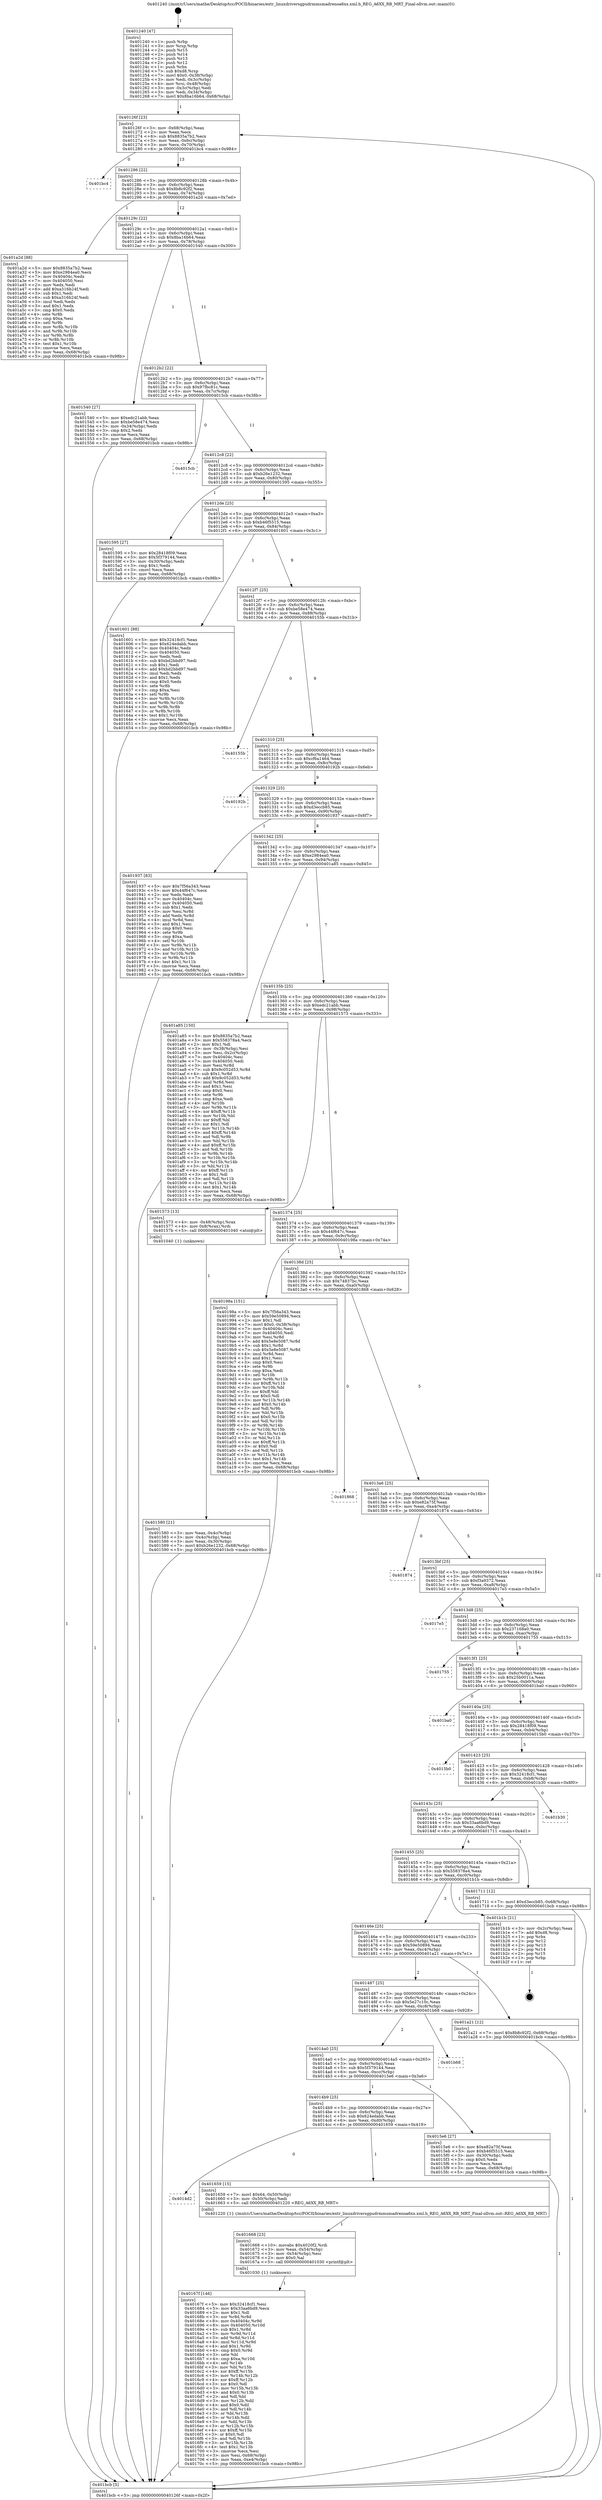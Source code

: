 digraph "0x401240" {
  label = "0x401240 (/mnt/c/Users/mathe/Desktop/tcc/POCII/binaries/extr_linuxdriversgpudrmmsmadrenoa6xx.xml.h_REG_A6XX_RB_MRT_Final-ollvm.out::main(0))"
  labelloc = "t"
  node[shape=record]

  Entry [label="",width=0.3,height=0.3,shape=circle,fillcolor=black,style=filled]
  "0x40126f" [label="{
     0x40126f [23]\l
     | [instrs]\l
     &nbsp;&nbsp;0x40126f \<+3\>: mov -0x68(%rbp),%eax\l
     &nbsp;&nbsp;0x401272 \<+2\>: mov %eax,%ecx\l
     &nbsp;&nbsp;0x401274 \<+6\>: sub $0x8835a7b2,%ecx\l
     &nbsp;&nbsp;0x40127a \<+3\>: mov %eax,-0x6c(%rbp)\l
     &nbsp;&nbsp;0x40127d \<+3\>: mov %ecx,-0x70(%rbp)\l
     &nbsp;&nbsp;0x401280 \<+6\>: je 0000000000401bc4 \<main+0x984\>\l
  }"]
  "0x401bc4" [label="{
     0x401bc4\l
  }", style=dashed]
  "0x401286" [label="{
     0x401286 [22]\l
     | [instrs]\l
     &nbsp;&nbsp;0x401286 \<+5\>: jmp 000000000040128b \<main+0x4b\>\l
     &nbsp;&nbsp;0x40128b \<+3\>: mov -0x6c(%rbp),%eax\l
     &nbsp;&nbsp;0x40128e \<+5\>: sub $0x8b8c92f2,%eax\l
     &nbsp;&nbsp;0x401293 \<+3\>: mov %eax,-0x74(%rbp)\l
     &nbsp;&nbsp;0x401296 \<+6\>: je 0000000000401a2d \<main+0x7ed\>\l
  }"]
  Exit [label="",width=0.3,height=0.3,shape=circle,fillcolor=black,style=filled,peripheries=2]
  "0x401a2d" [label="{
     0x401a2d [88]\l
     | [instrs]\l
     &nbsp;&nbsp;0x401a2d \<+5\>: mov $0x8835a7b2,%eax\l
     &nbsp;&nbsp;0x401a32 \<+5\>: mov $0xe2984ea0,%ecx\l
     &nbsp;&nbsp;0x401a37 \<+7\>: mov 0x40404c,%edx\l
     &nbsp;&nbsp;0x401a3e \<+7\>: mov 0x404050,%esi\l
     &nbsp;&nbsp;0x401a45 \<+2\>: mov %edx,%edi\l
     &nbsp;&nbsp;0x401a47 \<+6\>: add $0xa316b24f,%edi\l
     &nbsp;&nbsp;0x401a4d \<+3\>: sub $0x1,%edi\l
     &nbsp;&nbsp;0x401a50 \<+6\>: sub $0xa316b24f,%edi\l
     &nbsp;&nbsp;0x401a56 \<+3\>: imul %edi,%edx\l
     &nbsp;&nbsp;0x401a59 \<+3\>: and $0x1,%edx\l
     &nbsp;&nbsp;0x401a5c \<+3\>: cmp $0x0,%edx\l
     &nbsp;&nbsp;0x401a5f \<+4\>: sete %r8b\l
     &nbsp;&nbsp;0x401a63 \<+3\>: cmp $0xa,%esi\l
     &nbsp;&nbsp;0x401a66 \<+4\>: setl %r9b\l
     &nbsp;&nbsp;0x401a6a \<+3\>: mov %r8b,%r10b\l
     &nbsp;&nbsp;0x401a6d \<+3\>: and %r9b,%r10b\l
     &nbsp;&nbsp;0x401a70 \<+3\>: xor %r9b,%r8b\l
     &nbsp;&nbsp;0x401a73 \<+3\>: or %r8b,%r10b\l
     &nbsp;&nbsp;0x401a76 \<+4\>: test $0x1,%r10b\l
     &nbsp;&nbsp;0x401a7a \<+3\>: cmovne %ecx,%eax\l
     &nbsp;&nbsp;0x401a7d \<+3\>: mov %eax,-0x68(%rbp)\l
     &nbsp;&nbsp;0x401a80 \<+5\>: jmp 0000000000401bcb \<main+0x98b\>\l
  }"]
  "0x40129c" [label="{
     0x40129c [22]\l
     | [instrs]\l
     &nbsp;&nbsp;0x40129c \<+5\>: jmp 00000000004012a1 \<main+0x61\>\l
     &nbsp;&nbsp;0x4012a1 \<+3\>: mov -0x6c(%rbp),%eax\l
     &nbsp;&nbsp;0x4012a4 \<+5\>: sub $0x8ba16b64,%eax\l
     &nbsp;&nbsp;0x4012a9 \<+3\>: mov %eax,-0x78(%rbp)\l
     &nbsp;&nbsp;0x4012ac \<+6\>: je 0000000000401540 \<main+0x300\>\l
  }"]
  "0x40167f" [label="{
     0x40167f [146]\l
     | [instrs]\l
     &nbsp;&nbsp;0x40167f \<+5\>: mov $0x32418cf1,%esi\l
     &nbsp;&nbsp;0x401684 \<+5\>: mov $0x33aa6bd9,%ecx\l
     &nbsp;&nbsp;0x401689 \<+2\>: mov $0x1,%dl\l
     &nbsp;&nbsp;0x40168b \<+3\>: xor %r8d,%r8d\l
     &nbsp;&nbsp;0x40168e \<+8\>: mov 0x40404c,%r9d\l
     &nbsp;&nbsp;0x401696 \<+8\>: mov 0x404050,%r10d\l
     &nbsp;&nbsp;0x40169e \<+4\>: sub $0x1,%r8d\l
     &nbsp;&nbsp;0x4016a2 \<+3\>: mov %r9d,%r11d\l
     &nbsp;&nbsp;0x4016a5 \<+3\>: add %r8d,%r11d\l
     &nbsp;&nbsp;0x4016a8 \<+4\>: imul %r11d,%r9d\l
     &nbsp;&nbsp;0x4016ac \<+4\>: and $0x1,%r9d\l
     &nbsp;&nbsp;0x4016b0 \<+4\>: cmp $0x0,%r9d\l
     &nbsp;&nbsp;0x4016b4 \<+3\>: sete %bl\l
     &nbsp;&nbsp;0x4016b7 \<+4\>: cmp $0xa,%r10d\l
     &nbsp;&nbsp;0x4016bb \<+4\>: setl %r14b\l
     &nbsp;&nbsp;0x4016bf \<+3\>: mov %bl,%r15b\l
     &nbsp;&nbsp;0x4016c2 \<+4\>: xor $0xff,%r15b\l
     &nbsp;&nbsp;0x4016c6 \<+3\>: mov %r14b,%r12b\l
     &nbsp;&nbsp;0x4016c9 \<+4\>: xor $0xff,%r12b\l
     &nbsp;&nbsp;0x4016cd \<+3\>: xor $0x0,%dl\l
     &nbsp;&nbsp;0x4016d0 \<+3\>: mov %r15b,%r13b\l
     &nbsp;&nbsp;0x4016d3 \<+4\>: and $0x0,%r13b\l
     &nbsp;&nbsp;0x4016d7 \<+2\>: and %dl,%bl\l
     &nbsp;&nbsp;0x4016d9 \<+3\>: mov %r12b,%dil\l
     &nbsp;&nbsp;0x4016dc \<+4\>: and $0x0,%dil\l
     &nbsp;&nbsp;0x4016e0 \<+3\>: and %dl,%r14b\l
     &nbsp;&nbsp;0x4016e3 \<+3\>: or %bl,%r13b\l
     &nbsp;&nbsp;0x4016e6 \<+3\>: or %r14b,%dil\l
     &nbsp;&nbsp;0x4016e9 \<+3\>: xor %dil,%r13b\l
     &nbsp;&nbsp;0x4016ec \<+3\>: or %r12b,%r15b\l
     &nbsp;&nbsp;0x4016ef \<+4\>: xor $0xff,%r15b\l
     &nbsp;&nbsp;0x4016f3 \<+3\>: or $0x0,%dl\l
     &nbsp;&nbsp;0x4016f6 \<+3\>: and %dl,%r15b\l
     &nbsp;&nbsp;0x4016f9 \<+3\>: or %r15b,%r13b\l
     &nbsp;&nbsp;0x4016fc \<+4\>: test $0x1,%r13b\l
     &nbsp;&nbsp;0x401700 \<+3\>: cmovne %ecx,%esi\l
     &nbsp;&nbsp;0x401703 \<+3\>: mov %esi,-0x68(%rbp)\l
     &nbsp;&nbsp;0x401706 \<+6\>: mov %eax,-0xe4(%rbp)\l
     &nbsp;&nbsp;0x40170c \<+5\>: jmp 0000000000401bcb \<main+0x98b\>\l
  }"]
  "0x401540" [label="{
     0x401540 [27]\l
     | [instrs]\l
     &nbsp;&nbsp;0x401540 \<+5\>: mov $0xedc21abb,%eax\l
     &nbsp;&nbsp;0x401545 \<+5\>: mov $0xbe58e474,%ecx\l
     &nbsp;&nbsp;0x40154a \<+3\>: mov -0x34(%rbp),%edx\l
     &nbsp;&nbsp;0x40154d \<+3\>: cmp $0x2,%edx\l
     &nbsp;&nbsp;0x401550 \<+3\>: cmovne %ecx,%eax\l
     &nbsp;&nbsp;0x401553 \<+3\>: mov %eax,-0x68(%rbp)\l
     &nbsp;&nbsp;0x401556 \<+5\>: jmp 0000000000401bcb \<main+0x98b\>\l
  }"]
  "0x4012b2" [label="{
     0x4012b2 [22]\l
     | [instrs]\l
     &nbsp;&nbsp;0x4012b2 \<+5\>: jmp 00000000004012b7 \<main+0x77\>\l
     &nbsp;&nbsp;0x4012b7 \<+3\>: mov -0x6c(%rbp),%eax\l
     &nbsp;&nbsp;0x4012ba \<+5\>: sub $0x97fbc81c,%eax\l
     &nbsp;&nbsp;0x4012bf \<+3\>: mov %eax,-0x7c(%rbp)\l
     &nbsp;&nbsp;0x4012c2 \<+6\>: je 00000000004015cb \<main+0x38b\>\l
  }"]
  "0x401bcb" [label="{
     0x401bcb [5]\l
     | [instrs]\l
     &nbsp;&nbsp;0x401bcb \<+5\>: jmp 000000000040126f \<main+0x2f\>\l
  }"]
  "0x401240" [label="{
     0x401240 [47]\l
     | [instrs]\l
     &nbsp;&nbsp;0x401240 \<+1\>: push %rbp\l
     &nbsp;&nbsp;0x401241 \<+3\>: mov %rsp,%rbp\l
     &nbsp;&nbsp;0x401244 \<+2\>: push %r15\l
     &nbsp;&nbsp;0x401246 \<+2\>: push %r14\l
     &nbsp;&nbsp;0x401248 \<+2\>: push %r13\l
     &nbsp;&nbsp;0x40124a \<+2\>: push %r12\l
     &nbsp;&nbsp;0x40124c \<+1\>: push %rbx\l
     &nbsp;&nbsp;0x40124d \<+7\>: sub $0xd8,%rsp\l
     &nbsp;&nbsp;0x401254 \<+7\>: movl $0x0,-0x38(%rbp)\l
     &nbsp;&nbsp;0x40125b \<+3\>: mov %edi,-0x3c(%rbp)\l
     &nbsp;&nbsp;0x40125e \<+4\>: mov %rsi,-0x48(%rbp)\l
     &nbsp;&nbsp;0x401262 \<+3\>: mov -0x3c(%rbp),%edi\l
     &nbsp;&nbsp;0x401265 \<+3\>: mov %edi,-0x34(%rbp)\l
     &nbsp;&nbsp;0x401268 \<+7\>: movl $0x8ba16b64,-0x68(%rbp)\l
  }"]
  "0x401668" [label="{
     0x401668 [23]\l
     | [instrs]\l
     &nbsp;&nbsp;0x401668 \<+10\>: movabs $0x4020f2,%rdi\l
     &nbsp;&nbsp;0x401672 \<+3\>: mov %eax,-0x54(%rbp)\l
     &nbsp;&nbsp;0x401675 \<+3\>: mov -0x54(%rbp),%esi\l
     &nbsp;&nbsp;0x401678 \<+2\>: mov $0x0,%al\l
     &nbsp;&nbsp;0x40167a \<+5\>: call 0000000000401030 \<printf@plt\>\l
     | [calls]\l
     &nbsp;&nbsp;0x401030 \{1\} (unknown)\l
  }"]
  "0x4015cb" [label="{
     0x4015cb\l
  }", style=dashed]
  "0x4012c8" [label="{
     0x4012c8 [22]\l
     | [instrs]\l
     &nbsp;&nbsp;0x4012c8 \<+5\>: jmp 00000000004012cd \<main+0x8d\>\l
     &nbsp;&nbsp;0x4012cd \<+3\>: mov -0x6c(%rbp),%eax\l
     &nbsp;&nbsp;0x4012d0 \<+5\>: sub $0xb26e1232,%eax\l
     &nbsp;&nbsp;0x4012d5 \<+3\>: mov %eax,-0x80(%rbp)\l
     &nbsp;&nbsp;0x4012d8 \<+6\>: je 0000000000401595 \<main+0x355\>\l
  }"]
  "0x4014d2" [label="{
     0x4014d2\l
  }", style=dashed]
  "0x401595" [label="{
     0x401595 [27]\l
     | [instrs]\l
     &nbsp;&nbsp;0x401595 \<+5\>: mov $0x28418f09,%eax\l
     &nbsp;&nbsp;0x40159a \<+5\>: mov $0x5f379144,%ecx\l
     &nbsp;&nbsp;0x40159f \<+3\>: mov -0x30(%rbp),%edx\l
     &nbsp;&nbsp;0x4015a2 \<+3\>: cmp $0x1,%edx\l
     &nbsp;&nbsp;0x4015a5 \<+3\>: cmovl %ecx,%eax\l
     &nbsp;&nbsp;0x4015a8 \<+3\>: mov %eax,-0x68(%rbp)\l
     &nbsp;&nbsp;0x4015ab \<+5\>: jmp 0000000000401bcb \<main+0x98b\>\l
  }"]
  "0x4012de" [label="{
     0x4012de [25]\l
     | [instrs]\l
     &nbsp;&nbsp;0x4012de \<+5\>: jmp 00000000004012e3 \<main+0xa3\>\l
     &nbsp;&nbsp;0x4012e3 \<+3\>: mov -0x6c(%rbp),%eax\l
     &nbsp;&nbsp;0x4012e6 \<+5\>: sub $0xb46f5515,%eax\l
     &nbsp;&nbsp;0x4012eb \<+6\>: mov %eax,-0x84(%rbp)\l
     &nbsp;&nbsp;0x4012f1 \<+6\>: je 0000000000401601 \<main+0x3c1\>\l
  }"]
  "0x401659" [label="{
     0x401659 [15]\l
     | [instrs]\l
     &nbsp;&nbsp;0x401659 \<+7\>: movl $0x64,-0x50(%rbp)\l
     &nbsp;&nbsp;0x401660 \<+3\>: mov -0x50(%rbp),%edi\l
     &nbsp;&nbsp;0x401663 \<+5\>: call 0000000000401220 \<REG_A6XX_RB_MRT\>\l
     | [calls]\l
     &nbsp;&nbsp;0x401220 \{1\} (/mnt/c/Users/mathe/Desktop/tcc/POCII/binaries/extr_linuxdriversgpudrmmsmadrenoa6xx.xml.h_REG_A6XX_RB_MRT_Final-ollvm.out::REG_A6XX_RB_MRT)\l
  }"]
  "0x401601" [label="{
     0x401601 [88]\l
     | [instrs]\l
     &nbsp;&nbsp;0x401601 \<+5\>: mov $0x32418cf1,%eax\l
     &nbsp;&nbsp;0x401606 \<+5\>: mov $0x624edabb,%ecx\l
     &nbsp;&nbsp;0x40160b \<+7\>: mov 0x40404c,%edx\l
     &nbsp;&nbsp;0x401612 \<+7\>: mov 0x404050,%esi\l
     &nbsp;&nbsp;0x401619 \<+2\>: mov %edx,%edi\l
     &nbsp;&nbsp;0x40161b \<+6\>: sub $0xbd2bbd97,%edi\l
     &nbsp;&nbsp;0x401621 \<+3\>: sub $0x1,%edi\l
     &nbsp;&nbsp;0x401624 \<+6\>: add $0xbd2bbd97,%edi\l
     &nbsp;&nbsp;0x40162a \<+3\>: imul %edi,%edx\l
     &nbsp;&nbsp;0x40162d \<+3\>: and $0x1,%edx\l
     &nbsp;&nbsp;0x401630 \<+3\>: cmp $0x0,%edx\l
     &nbsp;&nbsp;0x401633 \<+4\>: sete %r8b\l
     &nbsp;&nbsp;0x401637 \<+3\>: cmp $0xa,%esi\l
     &nbsp;&nbsp;0x40163a \<+4\>: setl %r9b\l
     &nbsp;&nbsp;0x40163e \<+3\>: mov %r8b,%r10b\l
     &nbsp;&nbsp;0x401641 \<+3\>: and %r9b,%r10b\l
     &nbsp;&nbsp;0x401644 \<+3\>: xor %r9b,%r8b\l
     &nbsp;&nbsp;0x401647 \<+3\>: or %r8b,%r10b\l
     &nbsp;&nbsp;0x40164a \<+4\>: test $0x1,%r10b\l
     &nbsp;&nbsp;0x40164e \<+3\>: cmovne %ecx,%eax\l
     &nbsp;&nbsp;0x401651 \<+3\>: mov %eax,-0x68(%rbp)\l
     &nbsp;&nbsp;0x401654 \<+5\>: jmp 0000000000401bcb \<main+0x98b\>\l
  }"]
  "0x4012f7" [label="{
     0x4012f7 [25]\l
     | [instrs]\l
     &nbsp;&nbsp;0x4012f7 \<+5\>: jmp 00000000004012fc \<main+0xbc\>\l
     &nbsp;&nbsp;0x4012fc \<+3\>: mov -0x6c(%rbp),%eax\l
     &nbsp;&nbsp;0x4012ff \<+5\>: sub $0xbe58e474,%eax\l
     &nbsp;&nbsp;0x401304 \<+6\>: mov %eax,-0x88(%rbp)\l
     &nbsp;&nbsp;0x40130a \<+6\>: je 000000000040155b \<main+0x31b\>\l
  }"]
  "0x4014b9" [label="{
     0x4014b9 [25]\l
     | [instrs]\l
     &nbsp;&nbsp;0x4014b9 \<+5\>: jmp 00000000004014be \<main+0x27e\>\l
     &nbsp;&nbsp;0x4014be \<+3\>: mov -0x6c(%rbp),%eax\l
     &nbsp;&nbsp;0x4014c1 \<+5\>: sub $0x624edabb,%eax\l
     &nbsp;&nbsp;0x4014c6 \<+6\>: mov %eax,-0xd0(%rbp)\l
     &nbsp;&nbsp;0x4014cc \<+6\>: je 0000000000401659 \<main+0x419\>\l
  }"]
  "0x40155b" [label="{
     0x40155b\l
  }", style=dashed]
  "0x401310" [label="{
     0x401310 [25]\l
     | [instrs]\l
     &nbsp;&nbsp;0x401310 \<+5\>: jmp 0000000000401315 \<main+0xd5\>\l
     &nbsp;&nbsp;0x401315 \<+3\>: mov -0x6c(%rbp),%eax\l
     &nbsp;&nbsp;0x401318 \<+5\>: sub $0xcf6a1464,%eax\l
     &nbsp;&nbsp;0x40131d \<+6\>: mov %eax,-0x8c(%rbp)\l
     &nbsp;&nbsp;0x401323 \<+6\>: je 000000000040192b \<main+0x6eb\>\l
  }"]
  "0x4015e6" [label="{
     0x4015e6 [27]\l
     | [instrs]\l
     &nbsp;&nbsp;0x4015e6 \<+5\>: mov $0xe82a75f,%eax\l
     &nbsp;&nbsp;0x4015eb \<+5\>: mov $0xb46f5515,%ecx\l
     &nbsp;&nbsp;0x4015f0 \<+3\>: mov -0x30(%rbp),%edx\l
     &nbsp;&nbsp;0x4015f3 \<+3\>: cmp $0x0,%edx\l
     &nbsp;&nbsp;0x4015f6 \<+3\>: cmove %ecx,%eax\l
     &nbsp;&nbsp;0x4015f9 \<+3\>: mov %eax,-0x68(%rbp)\l
     &nbsp;&nbsp;0x4015fc \<+5\>: jmp 0000000000401bcb \<main+0x98b\>\l
  }"]
  "0x40192b" [label="{
     0x40192b\l
  }", style=dashed]
  "0x401329" [label="{
     0x401329 [25]\l
     | [instrs]\l
     &nbsp;&nbsp;0x401329 \<+5\>: jmp 000000000040132e \<main+0xee\>\l
     &nbsp;&nbsp;0x40132e \<+3\>: mov -0x6c(%rbp),%eax\l
     &nbsp;&nbsp;0x401331 \<+5\>: sub $0xd3eccb85,%eax\l
     &nbsp;&nbsp;0x401336 \<+6\>: mov %eax,-0x90(%rbp)\l
     &nbsp;&nbsp;0x40133c \<+6\>: je 0000000000401937 \<main+0x6f7\>\l
  }"]
  "0x4014a0" [label="{
     0x4014a0 [25]\l
     | [instrs]\l
     &nbsp;&nbsp;0x4014a0 \<+5\>: jmp 00000000004014a5 \<main+0x265\>\l
     &nbsp;&nbsp;0x4014a5 \<+3\>: mov -0x6c(%rbp),%eax\l
     &nbsp;&nbsp;0x4014a8 \<+5\>: sub $0x5f379144,%eax\l
     &nbsp;&nbsp;0x4014ad \<+6\>: mov %eax,-0xcc(%rbp)\l
     &nbsp;&nbsp;0x4014b3 \<+6\>: je 00000000004015e6 \<main+0x3a6\>\l
  }"]
  "0x401937" [label="{
     0x401937 [83]\l
     | [instrs]\l
     &nbsp;&nbsp;0x401937 \<+5\>: mov $0x7f56a343,%eax\l
     &nbsp;&nbsp;0x40193c \<+5\>: mov $0x44f647c,%ecx\l
     &nbsp;&nbsp;0x401941 \<+2\>: xor %edx,%edx\l
     &nbsp;&nbsp;0x401943 \<+7\>: mov 0x40404c,%esi\l
     &nbsp;&nbsp;0x40194a \<+7\>: mov 0x404050,%edi\l
     &nbsp;&nbsp;0x401951 \<+3\>: sub $0x1,%edx\l
     &nbsp;&nbsp;0x401954 \<+3\>: mov %esi,%r8d\l
     &nbsp;&nbsp;0x401957 \<+3\>: add %edx,%r8d\l
     &nbsp;&nbsp;0x40195a \<+4\>: imul %r8d,%esi\l
     &nbsp;&nbsp;0x40195e \<+3\>: and $0x1,%esi\l
     &nbsp;&nbsp;0x401961 \<+3\>: cmp $0x0,%esi\l
     &nbsp;&nbsp;0x401964 \<+4\>: sete %r9b\l
     &nbsp;&nbsp;0x401968 \<+3\>: cmp $0xa,%edi\l
     &nbsp;&nbsp;0x40196b \<+4\>: setl %r10b\l
     &nbsp;&nbsp;0x40196f \<+3\>: mov %r9b,%r11b\l
     &nbsp;&nbsp;0x401972 \<+3\>: and %r10b,%r11b\l
     &nbsp;&nbsp;0x401975 \<+3\>: xor %r10b,%r9b\l
     &nbsp;&nbsp;0x401978 \<+3\>: or %r9b,%r11b\l
     &nbsp;&nbsp;0x40197b \<+4\>: test $0x1,%r11b\l
     &nbsp;&nbsp;0x40197f \<+3\>: cmovne %ecx,%eax\l
     &nbsp;&nbsp;0x401982 \<+3\>: mov %eax,-0x68(%rbp)\l
     &nbsp;&nbsp;0x401985 \<+5\>: jmp 0000000000401bcb \<main+0x98b\>\l
  }"]
  "0x401342" [label="{
     0x401342 [25]\l
     | [instrs]\l
     &nbsp;&nbsp;0x401342 \<+5\>: jmp 0000000000401347 \<main+0x107\>\l
     &nbsp;&nbsp;0x401347 \<+3\>: mov -0x6c(%rbp),%eax\l
     &nbsp;&nbsp;0x40134a \<+5\>: sub $0xe2984ea0,%eax\l
     &nbsp;&nbsp;0x40134f \<+6\>: mov %eax,-0x94(%rbp)\l
     &nbsp;&nbsp;0x401355 \<+6\>: je 0000000000401a85 \<main+0x845\>\l
  }"]
  "0x401b68" [label="{
     0x401b68\l
  }", style=dashed]
  "0x401a85" [label="{
     0x401a85 [150]\l
     | [instrs]\l
     &nbsp;&nbsp;0x401a85 \<+5\>: mov $0x8835a7b2,%eax\l
     &nbsp;&nbsp;0x401a8a \<+5\>: mov $0x558378a4,%ecx\l
     &nbsp;&nbsp;0x401a8f \<+2\>: mov $0x1,%dl\l
     &nbsp;&nbsp;0x401a91 \<+3\>: mov -0x38(%rbp),%esi\l
     &nbsp;&nbsp;0x401a94 \<+3\>: mov %esi,-0x2c(%rbp)\l
     &nbsp;&nbsp;0x401a97 \<+7\>: mov 0x40404c,%esi\l
     &nbsp;&nbsp;0x401a9e \<+7\>: mov 0x404050,%edi\l
     &nbsp;&nbsp;0x401aa5 \<+3\>: mov %esi,%r8d\l
     &nbsp;&nbsp;0x401aa8 \<+7\>: sub $0x9c052d53,%r8d\l
     &nbsp;&nbsp;0x401aaf \<+4\>: sub $0x1,%r8d\l
     &nbsp;&nbsp;0x401ab3 \<+7\>: add $0x9c052d53,%r8d\l
     &nbsp;&nbsp;0x401aba \<+4\>: imul %r8d,%esi\l
     &nbsp;&nbsp;0x401abe \<+3\>: and $0x1,%esi\l
     &nbsp;&nbsp;0x401ac1 \<+3\>: cmp $0x0,%esi\l
     &nbsp;&nbsp;0x401ac4 \<+4\>: sete %r9b\l
     &nbsp;&nbsp;0x401ac8 \<+3\>: cmp $0xa,%edi\l
     &nbsp;&nbsp;0x401acb \<+4\>: setl %r10b\l
     &nbsp;&nbsp;0x401acf \<+3\>: mov %r9b,%r11b\l
     &nbsp;&nbsp;0x401ad2 \<+4\>: xor $0xff,%r11b\l
     &nbsp;&nbsp;0x401ad6 \<+3\>: mov %r10b,%bl\l
     &nbsp;&nbsp;0x401ad9 \<+3\>: xor $0xff,%bl\l
     &nbsp;&nbsp;0x401adc \<+3\>: xor $0x1,%dl\l
     &nbsp;&nbsp;0x401adf \<+3\>: mov %r11b,%r14b\l
     &nbsp;&nbsp;0x401ae2 \<+4\>: and $0xff,%r14b\l
     &nbsp;&nbsp;0x401ae6 \<+3\>: and %dl,%r9b\l
     &nbsp;&nbsp;0x401ae9 \<+3\>: mov %bl,%r15b\l
     &nbsp;&nbsp;0x401aec \<+4\>: and $0xff,%r15b\l
     &nbsp;&nbsp;0x401af0 \<+3\>: and %dl,%r10b\l
     &nbsp;&nbsp;0x401af3 \<+3\>: or %r9b,%r14b\l
     &nbsp;&nbsp;0x401af6 \<+3\>: or %r10b,%r15b\l
     &nbsp;&nbsp;0x401af9 \<+3\>: xor %r15b,%r14b\l
     &nbsp;&nbsp;0x401afc \<+3\>: or %bl,%r11b\l
     &nbsp;&nbsp;0x401aff \<+4\>: xor $0xff,%r11b\l
     &nbsp;&nbsp;0x401b03 \<+3\>: or $0x1,%dl\l
     &nbsp;&nbsp;0x401b06 \<+3\>: and %dl,%r11b\l
     &nbsp;&nbsp;0x401b09 \<+3\>: or %r11b,%r14b\l
     &nbsp;&nbsp;0x401b0c \<+4\>: test $0x1,%r14b\l
     &nbsp;&nbsp;0x401b10 \<+3\>: cmovne %ecx,%eax\l
     &nbsp;&nbsp;0x401b13 \<+3\>: mov %eax,-0x68(%rbp)\l
     &nbsp;&nbsp;0x401b16 \<+5\>: jmp 0000000000401bcb \<main+0x98b\>\l
  }"]
  "0x40135b" [label="{
     0x40135b [25]\l
     | [instrs]\l
     &nbsp;&nbsp;0x40135b \<+5\>: jmp 0000000000401360 \<main+0x120\>\l
     &nbsp;&nbsp;0x401360 \<+3\>: mov -0x6c(%rbp),%eax\l
     &nbsp;&nbsp;0x401363 \<+5\>: sub $0xedc21abb,%eax\l
     &nbsp;&nbsp;0x401368 \<+6\>: mov %eax,-0x98(%rbp)\l
     &nbsp;&nbsp;0x40136e \<+6\>: je 0000000000401573 \<main+0x333\>\l
  }"]
  "0x401487" [label="{
     0x401487 [25]\l
     | [instrs]\l
     &nbsp;&nbsp;0x401487 \<+5\>: jmp 000000000040148c \<main+0x24c\>\l
     &nbsp;&nbsp;0x40148c \<+3\>: mov -0x6c(%rbp),%eax\l
     &nbsp;&nbsp;0x40148f \<+5\>: sub $0x5e27c10c,%eax\l
     &nbsp;&nbsp;0x401494 \<+6\>: mov %eax,-0xc8(%rbp)\l
     &nbsp;&nbsp;0x40149a \<+6\>: je 0000000000401b68 \<main+0x928\>\l
  }"]
  "0x401573" [label="{
     0x401573 [13]\l
     | [instrs]\l
     &nbsp;&nbsp;0x401573 \<+4\>: mov -0x48(%rbp),%rax\l
     &nbsp;&nbsp;0x401577 \<+4\>: mov 0x8(%rax),%rdi\l
     &nbsp;&nbsp;0x40157b \<+5\>: call 0000000000401040 \<atoi@plt\>\l
     | [calls]\l
     &nbsp;&nbsp;0x401040 \{1\} (unknown)\l
  }"]
  "0x401374" [label="{
     0x401374 [25]\l
     | [instrs]\l
     &nbsp;&nbsp;0x401374 \<+5\>: jmp 0000000000401379 \<main+0x139\>\l
     &nbsp;&nbsp;0x401379 \<+3\>: mov -0x6c(%rbp),%eax\l
     &nbsp;&nbsp;0x40137c \<+5\>: sub $0x44f647c,%eax\l
     &nbsp;&nbsp;0x401381 \<+6\>: mov %eax,-0x9c(%rbp)\l
     &nbsp;&nbsp;0x401387 \<+6\>: je 000000000040198a \<main+0x74a\>\l
  }"]
  "0x401580" [label="{
     0x401580 [21]\l
     | [instrs]\l
     &nbsp;&nbsp;0x401580 \<+3\>: mov %eax,-0x4c(%rbp)\l
     &nbsp;&nbsp;0x401583 \<+3\>: mov -0x4c(%rbp),%eax\l
     &nbsp;&nbsp;0x401586 \<+3\>: mov %eax,-0x30(%rbp)\l
     &nbsp;&nbsp;0x401589 \<+7\>: movl $0xb26e1232,-0x68(%rbp)\l
     &nbsp;&nbsp;0x401590 \<+5\>: jmp 0000000000401bcb \<main+0x98b\>\l
  }"]
  "0x401a21" [label="{
     0x401a21 [12]\l
     | [instrs]\l
     &nbsp;&nbsp;0x401a21 \<+7\>: movl $0x8b8c92f2,-0x68(%rbp)\l
     &nbsp;&nbsp;0x401a28 \<+5\>: jmp 0000000000401bcb \<main+0x98b\>\l
  }"]
  "0x40198a" [label="{
     0x40198a [151]\l
     | [instrs]\l
     &nbsp;&nbsp;0x40198a \<+5\>: mov $0x7f56a343,%eax\l
     &nbsp;&nbsp;0x40198f \<+5\>: mov $0x59e50894,%ecx\l
     &nbsp;&nbsp;0x401994 \<+2\>: mov $0x1,%dl\l
     &nbsp;&nbsp;0x401996 \<+7\>: movl $0x0,-0x38(%rbp)\l
     &nbsp;&nbsp;0x40199d \<+7\>: mov 0x40404c,%esi\l
     &nbsp;&nbsp;0x4019a4 \<+7\>: mov 0x404050,%edi\l
     &nbsp;&nbsp;0x4019ab \<+3\>: mov %esi,%r8d\l
     &nbsp;&nbsp;0x4019ae \<+7\>: add $0x5e8e5087,%r8d\l
     &nbsp;&nbsp;0x4019b5 \<+4\>: sub $0x1,%r8d\l
     &nbsp;&nbsp;0x4019b9 \<+7\>: sub $0x5e8e5087,%r8d\l
     &nbsp;&nbsp;0x4019c0 \<+4\>: imul %r8d,%esi\l
     &nbsp;&nbsp;0x4019c4 \<+3\>: and $0x1,%esi\l
     &nbsp;&nbsp;0x4019c7 \<+3\>: cmp $0x0,%esi\l
     &nbsp;&nbsp;0x4019ca \<+4\>: sete %r9b\l
     &nbsp;&nbsp;0x4019ce \<+3\>: cmp $0xa,%edi\l
     &nbsp;&nbsp;0x4019d1 \<+4\>: setl %r10b\l
     &nbsp;&nbsp;0x4019d5 \<+3\>: mov %r9b,%r11b\l
     &nbsp;&nbsp;0x4019d8 \<+4\>: xor $0xff,%r11b\l
     &nbsp;&nbsp;0x4019dc \<+3\>: mov %r10b,%bl\l
     &nbsp;&nbsp;0x4019df \<+3\>: xor $0xff,%bl\l
     &nbsp;&nbsp;0x4019e2 \<+3\>: xor $0x0,%dl\l
     &nbsp;&nbsp;0x4019e5 \<+3\>: mov %r11b,%r14b\l
     &nbsp;&nbsp;0x4019e8 \<+4\>: and $0x0,%r14b\l
     &nbsp;&nbsp;0x4019ec \<+3\>: and %dl,%r9b\l
     &nbsp;&nbsp;0x4019ef \<+3\>: mov %bl,%r15b\l
     &nbsp;&nbsp;0x4019f2 \<+4\>: and $0x0,%r15b\l
     &nbsp;&nbsp;0x4019f6 \<+3\>: and %dl,%r10b\l
     &nbsp;&nbsp;0x4019f9 \<+3\>: or %r9b,%r14b\l
     &nbsp;&nbsp;0x4019fc \<+3\>: or %r10b,%r15b\l
     &nbsp;&nbsp;0x4019ff \<+3\>: xor %r15b,%r14b\l
     &nbsp;&nbsp;0x401a02 \<+3\>: or %bl,%r11b\l
     &nbsp;&nbsp;0x401a05 \<+4\>: xor $0xff,%r11b\l
     &nbsp;&nbsp;0x401a09 \<+3\>: or $0x0,%dl\l
     &nbsp;&nbsp;0x401a0c \<+3\>: and %dl,%r11b\l
     &nbsp;&nbsp;0x401a0f \<+3\>: or %r11b,%r14b\l
     &nbsp;&nbsp;0x401a12 \<+4\>: test $0x1,%r14b\l
     &nbsp;&nbsp;0x401a16 \<+3\>: cmovne %ecx,%eax\l
     &nbsp;&nbsp;0x401a19 \<+3\>: mov %eax,-0x68(%rbp)\l
     &nbsp;&nbsp;0x401a1c \<+5\>: jmp 0000000000401bcb \<main+0x98b\>\l
  }"]
  "0x40138d" [label="{
     0x40138d [25]\l
     | [instrs]\l
     &nbsp;&nbsp;0x40138d \<+5\>: jmp 0000000000401392 \<main+0x152\>\l
     &nbsp;&nbsp;0x401392 \<+3\>: mov -0x6c(%rbp),%eax\l
     &nbsp;&nbsp;0x401395 \<+5\>: sub $0x74837bc,%eax\l
     &nbsp;&nbsp;0x40139a \<+6\>: mov %eax,-0xa0(%rbp)\l
     &nbsp;&nbsp;0x4013a0 \<+6\>: je 0000000000401868 \<main+0x628\>\l
  }"]
  "0x40146e" [label="{
     0x40146e [25]\l
     | [instrs]\l
     &nbsp;&nbsp;0x40146e \<+5\>: jmp 0000000000401473 \<main+0x233\>\l
     &nbsp;&nbsp;0x401473 \<+3\>: mov -0x6c(%rbp),%eax\l
     &nbsp;&nbsp;0x401476 \<+5\>: sub $0x59e50894,%eax\l
     &nbsp;&nbsp;0x40147b \<+6\>: mov %eax,-0xc4(%rbp)\l
     &nbsp;&nbsp;0x401481 \<+6\>: je 0000000000401a21 \<main+0x7e1\>\l
  }"]
  "0x401868" [label="{
     0x401868\l
  }", style=dashed]
  "0x4013a6" [label="{
     0x4013a6 [25]\l
     | [instrs]\l
     &nbsp;&nbsp;0x4013a6 \<+5\>: jmp 00000000004013ab \<main+0x16b\>\l
     &nbsp;&nbsp;0x4013ab \<+3\>: mov -0x6c(%rbp),%eax\l
     &nbsp;&nbsp;0x4013ae \<+5\>: sub $0xe82a75f,%eax\l
     &nbsp;&nbsp;0x4013b3 \<+6\>: mov %eax,-0xa4(%rbp)\l
     &nbsp;&nbsp;0x4013b9 \<+6\>: je 0000000000401874 \<main+0x634\>\l
  }"]
  "0x401b1b" [label="{
     0x401b1b [21]\l
     | [instrs]\l
     &nbsp;&nbsp;0x401b1b \<+3\>: mov -0x2c(%rbp),%eax\l
     &nbsp;&nbsp;0x401b1e \<+7\>: add $0xd8,%rsp\l
     &nbsp;&nbsp;0x401b25 \<+1\>: pop %rbx\l
     &nbsp;&nbsp;0x401b26 \<+2\>: pop %r12\l
     &nbsp;&nbsp;0x401b28 \<+2\>: pop %r13\l
     &nbsp;&nbsp;0x401b2a \<+2\>: pop %r14\l
     &nbsp;&nbsp;0x401b2c \<+2\>: pop %r15\l
     &nbsp;&nbsp;0x401b2e \<+1\>: pop %rbp\l
     &nbsp;&nbsp;0x401b2f \<+1\>: ret\l
  }"]
  "0x401874" [label="{
     0x401874\l
  }", style=dashed]
  "0x4013bf" [label="{
     0x4013bf [25]\l
     | [instrs]\l
     &nbsp;&nbsp;0x4013bf \<+5\>: jmp 00000000004013c4 \<main+0x184\>\l
     &nbsp;&nbsp;0x4013c4 \<+3\>: mov -0x6c(%rbp),%eax\l
     &nbsp;&nbsp;0x4013c7 \<+5\>: sub $0xf3a9372,%eax\l
     &nbsp;&nbsp;0x4013cc \<+6\>: mov %eax,-0xa8(%rbp)\l
     &nbsp;&nbsp;0x4013d2 \<+6\>: je 00000000004017e5 \<main+0x5a5\>\l
  }"]
  "0x401455" [label="{
     0x401455 [25]\l
     | [instrs]\l
     &nbsp;&nbsp;0x401455 \<+5\>: jmp 000000000040145a \<main+0x21a\>\l
     &nbsp;&nbsp;0x40145a \<+3\>: mov -0x6c(%rbp),%eax\l
     &nbsp;&nbsp;0x40145d \<+5\>: sub $0x558378a4,%eax\l
     &nbsp;&nbsp;0x401462 \<+6\>: mov %eax,-0xc0(%rbp)\l
     &nbsp;&nbsp;0x401468 \<+6\>: je 0000000000401b1b \<main+0x8db\>\l
  }"]
  "0x4017e5" [label="{
     0x4017e5\l
  }", style=dashed]
  "0x4013d8" [label="{
     0x4013d8 [25]\l
     | [instrs]\l
     &nbsp;&nbsp;0x4013d8 \<+5\>: jmp 00000000004013dd \<main+0x19d\>\l
     &nbsp;&nbsp;0x4013dd \<+3\>: mov -0x6c(%rbp),%eax\l
     &nbsp;&nbsp;0x4013e0 \<+5\>: sub $0x237168a0,%eax\l
     &nbsp;&nbsp;0x4013e5 \<+6\>: mov %eax,-0xac(%rbp)\l
     &nbsp;&nbsp;0x4013eb \<+6\>: je 0000000000401755 \<main+0x515\>\l
  }"]
  "0x401711" [label="{
     0x401711 [12]\l
     | [instrs]\l
     &nbsp;&nbsp;0x401711 \<+7\>: movl $0xd3eccb85,-0x68(%rbp)\l
     &nbsp;&nbsp;0x401718 \<+5\>: jmp 0000000000401bcb \<main+0x98b\>\l
  }"]
  "0x401755" [label="{
     0x401755\l
  }", style=dashed]
  "0x4013f1" [label="{
     0x4013f1 [25]\l
     | [instrs]\l
     &nbsp;&nbsp;0x4013f1 \<+5\>: jmp 00000000004013f6 \<main+0x1b6\>\l
     &nbsp;&nbsp;0x4013f6 \<+3\>: mov -0x6c(%rbp),%eax\l
     &nbsp;&nbsp;0x4013f9 \<+5\>: sub $0x25b0011a,%eax\l
     &nbsp;&nbsp;0x4013fe \<+6\>: mov %eax,-0xb0(%rbp)\l
     &nbsp;&nbsp;0x401404 \<+6\>: je 0000000000401ba0 \<main+0x960\>\l
  }"]
  "0x40143c" [label="{
     0x40143c [25]\l
     | [instrs]\l
     &nbsp;&nbsp;0x40143c \<+5\>: jmp 0000000000401441 \<main+0x201\>\l
     &nbsp;&nbsp;0x401441 \<+3\>: mov -0x6c(%rbp),%eax\l
     &nbsp;&nbsp;0x401444 \<+5\>: sub $0x33aa6bd9,%eax\l
     &nbsp;&nbsp;0x401449 \<+6\>: mov %eax,-0xbc(%rbp)\l
     &nbsp;&nbsp;0x40144f \<+6\>: je 0000000000401711 \<main+0x4d1\>\l
  }"]
  "0x401ba0" [label="{
     0x401ba0\l
  }", style=dashed]
  "0x40140a" [label="{
     0x40140a [25]\l
     | [instrs]\l
     &nbsp;&nbsp;0x40140a \<+5\>: jmp 000000000040140f \<main+0x1cf\>\l
     &nbsp;&nbsp;0x40140f \<+3\>: mov -0x6c(%rbp),%eax\l
     &nbsp;&nbsp;0x401412 \<+5\>: sub $0x28418f09,%eax\l
     &nbsp;&nbsp;0x401417 \<+6\>: mov %eax,-0xb4(%rbp)\l
     &nbsp;&nbsp;0x40141d \<+6\>: je 00000000004015b0 \<main+0x370\>\l
  }"]
  "0x401b30" [label="{
     0x401b30\l
  }", style=dashed]
  "0x4015b0" [label="{
     0x4015b0\l
  }", style=dashed]
  "0x401423" [label="{
     0x401423 [25]\l
     | [instrs]\l
     &nbsp;&nbsp;0x401423 \<+5\>: jmp 0000000000401428 \<main+0x1e8\>\l
     &nbsp;&nbsp;0x401428 \<+3\>: mov -0x6c(%rbp),%eax\l
     &nbsp;&nbsp;0x40142b \<+5\>: sub $0x32418cf1,%eax\l
     &nbsp;&nbsp;0x401430 \<+6\>: mov %eax,-0xb8(%rbp)\l
     &nbsp;&nbsp;0x401436 \<+6\>: je 0000000000401b30 \<main+0x8f0\>\l
  }"]
  Entry -> "0x401240" [label=" 1"]
  "0x40126f" -> "0x401bc4" [label=" 0"]
  "0x40126f" -> "0x401286" [label=" 13"]
  "0x401b1b" -> Exit [label=" 1"]
  "0x401286" -> "0x401a2d" [label=" 1"]
  "0x401286" -> "0x40129c" [label=" 12"]
  "0x401a85" -> "0x401bcb" [label=" 1"]
  "0x40129c" -> "0x401540" [label=" 1"]
  "0x40129c" -> "0x4012b2" [label=" 11"]
  "0x401540" -> "0x401bcb" [label=" 1"]
  "0x401240" -> "0x40126f" [label=" 1"]
  "0x401bcb" -> "0x40126f" [label=" 12"]
  "0x401a2d" -> "0x401bcb" [label=" 1"]
  "0x4012b2" -> "0x4015cb" [label=" 0"]
  "0x4012b2" -> "0x4012c8" [label=" 11"]
  "0x401a21" -> "0x401bcb" [label=" 1"]
  "0x4012c8" -> "0x401595" [label=" 1"]
  "0x4012c8" -> "0x4012de" [label=" 10"]
  "0x40198a" -> "0x401bcb" [label=" 1"]
  "0x4012de" -> "0x401601" [label=" 1"]
  "0x4012de" -> "0x4012f7" [label=" 9"]
  "0x401937" -> "0x401bcb" [label=" 1"]
  "0x4012f7" -> "0x40155b" [label=" 0"]
  "0x4012f7" -> "0x401310" [label=" 9"]
  "0x40167f" -> "0x401bcb" [label=" 1"]
  "0x401310" -> "0x40192b" [label=" 0"]
  "0x401310" -> "0x401329" [label=" 9"]
  "0x401668" -> "0x40167f" [label=" 1"]
  "0x401329" -> "0x401937" [label=" 1"]
  "0x401329" -> "0x401342" [label=" 8"]
  "0x4014b9" -> "0x4014d2" [label=" 0"]
  "0x401342" -> "0x401a85" [label=" 1"]
  "0x401342" -> "0x40135b" [label=" 7"]
  "0x4014b9" -> "0x401659" [label=" 1"]
  "0x40135b" -> "0x401573" [label=" 1"]
  "0x40135b" -> "0x401374" [label=" 6"]
  "0x401573" -> "0x401580" [label=" 1"]
  "0x401580" -> "0x401bcb" [label=" 1"]
  "0x401595" -> "0x401bcb" [label=" 1"]
  "0x401601" -> "0x401bcb" [label=" 1"]
  "0x401374" -> "0x40198a" [label=" 1"]
  "0x401374" -> "0x40138d" [label=" 5"]
  "0x4015e6" -> "0x401bcb" [label=" 1"]
  "0x40138d" -> "0x401868" [label=" 0"]
  "0x40138d" -> "0x4013a6" [label=" 5"]
  "0x4014a0" -> "0x4015e6" [label=" 1"]
  "0x4013a6" -> "0x401874" [label=" 0"]
  "0x4013a6" -> "0x4013bf" [label=" 5"]
  "0x401659" -> "0x401668" [label=" 1"]
  "0x4013bf" -> "0x4017e5" [label=" 0"]
  "0x4013bf" -> "0x4013d8" [label=" 5"]
  "0x401487" -> "0x401b68" [label=" 0"]
  "0x4013d8" -> "0x401755" [label=" 0"]
  "0x4013d8" -> "0x4013f1" [label=" 5"]
  "0x401711" -> "0x401bcb" [label=" 1"]
  "0x4013f1" -> "0x401ba0" [label=" 0"]
  "0x4013f1" -> "0x40140a" [label=" 5"]
  "0x40146e" -> "0x401a21" [label=" 1"]
  "0x40140a" -> "0x4015b0" [label=" 0"]
  "0x40140a" -> "0x401423" [label=" 5"]
  "0x4014a0" -> "0x4014b9" [label=" 1"]
  "0x401423" -> "0x401b30" [label=" 0"]
  "0x401423" -> "0x40143c" [label=" 5"]
  "0x40146e" -> "0x401487" [label=" 2"]
  "0x40143c" -> "0x401711" [label=" 1"]
  "0x40143c" -> "0x401455" [label=" 4"]
  "0x401487" -> "0x4014a0" [label=" 2"]
  "0x401455" -> "0x401b1b" [label=" 1"]
  "0x401455" -> "0x40146e" [label=" 3"]
}

